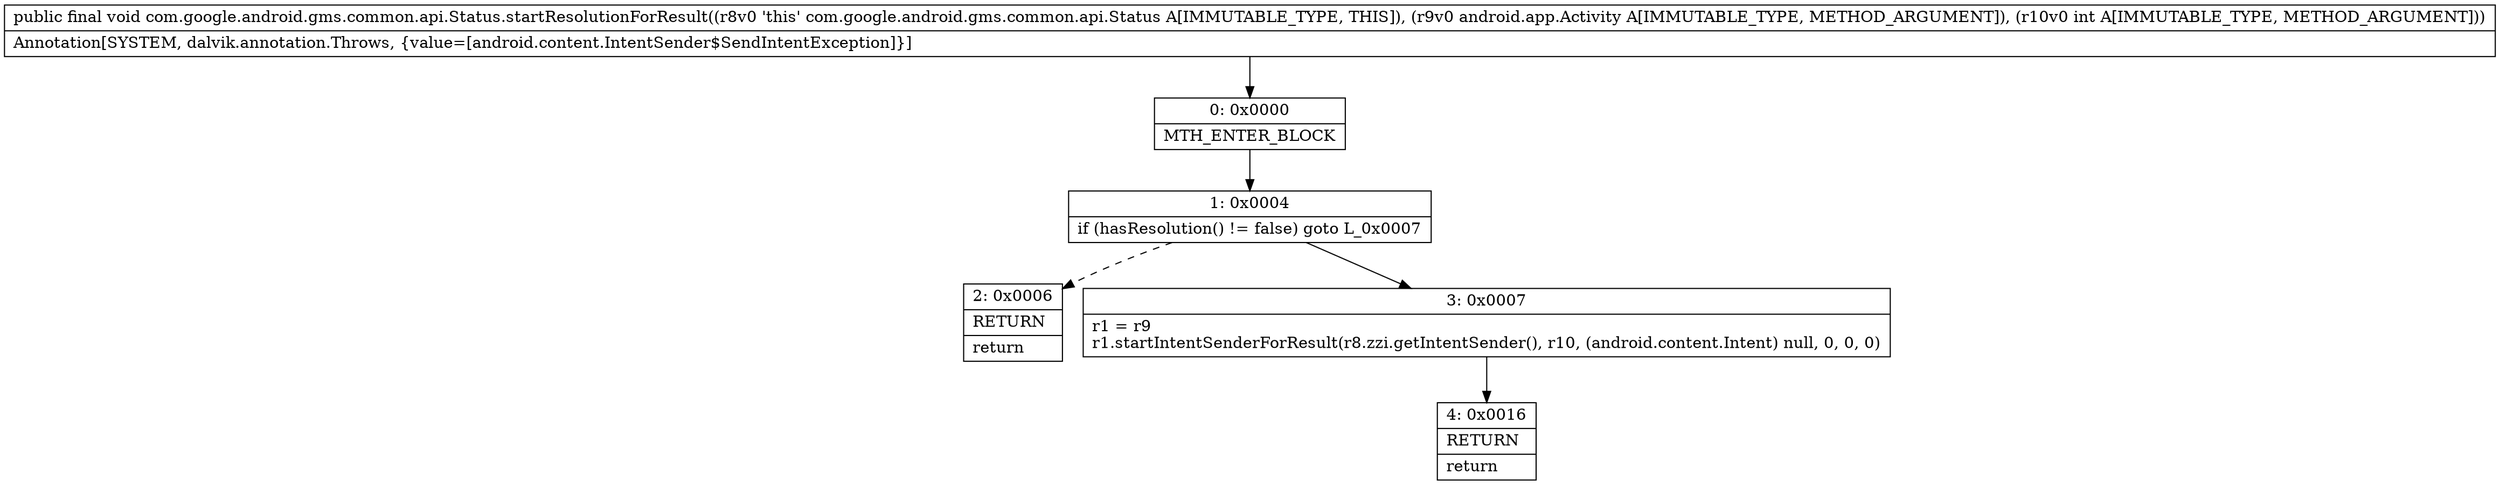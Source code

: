 digraph "CFG forcom.google.android.gms.common.api.Status.startResolutionForResult(Landroid\/app\/Activity;I)V" {
Node_0 [shape=record,label="{0\:\ 0x0000|MTH_ENTER_BLOCK\l}"];
Node_1 [shape=record,label="{1\:\ 0x0004|if (hasResolution() != false) goto L_0x0007\l}"];
Node_2 [shape=record,label="{2\:\ 0x0006|RETURN\l|return\l}"];
Node_3 [shape=record,label="{3\:\ 0x0007|r1 = r9\lr1.startIntentSenderForResult(r8.zzi.getIntentSender(), r10, (android.content.Intent) null, 0, 0, 0)\l}"];
Node_4 [shape=record,label="{4\:\ 0x0016|RETURN\l|return\l}"];
MethodNode[shape=record,label="{public final void com.google.android.gms.common.api.Status.startResolutionForResult((r8v0 'this' com.google.android.gms.common.api.Status A[IMMUTABLE_TYPE, THIS]), (r9v0 android.app.Activity A[IMMUTABLE_TYPE, METHOD_ARGUMENT]), (r10v0 int A[IMMUTABLE_TYPE, METHOD_ARGUMENT]))  | Annotation[SYSTEM, dalvik.annotation.Throws, \{value=[android.content.IntentSender$SendIntentException]\}]\l}"];
MethodNode -> Node_0;
Node_0 -> Node_1;
Node_1 -> Node_2[style=dashed];
Node_1 -> Node_3;
Node_3 -> Node_4;
}


